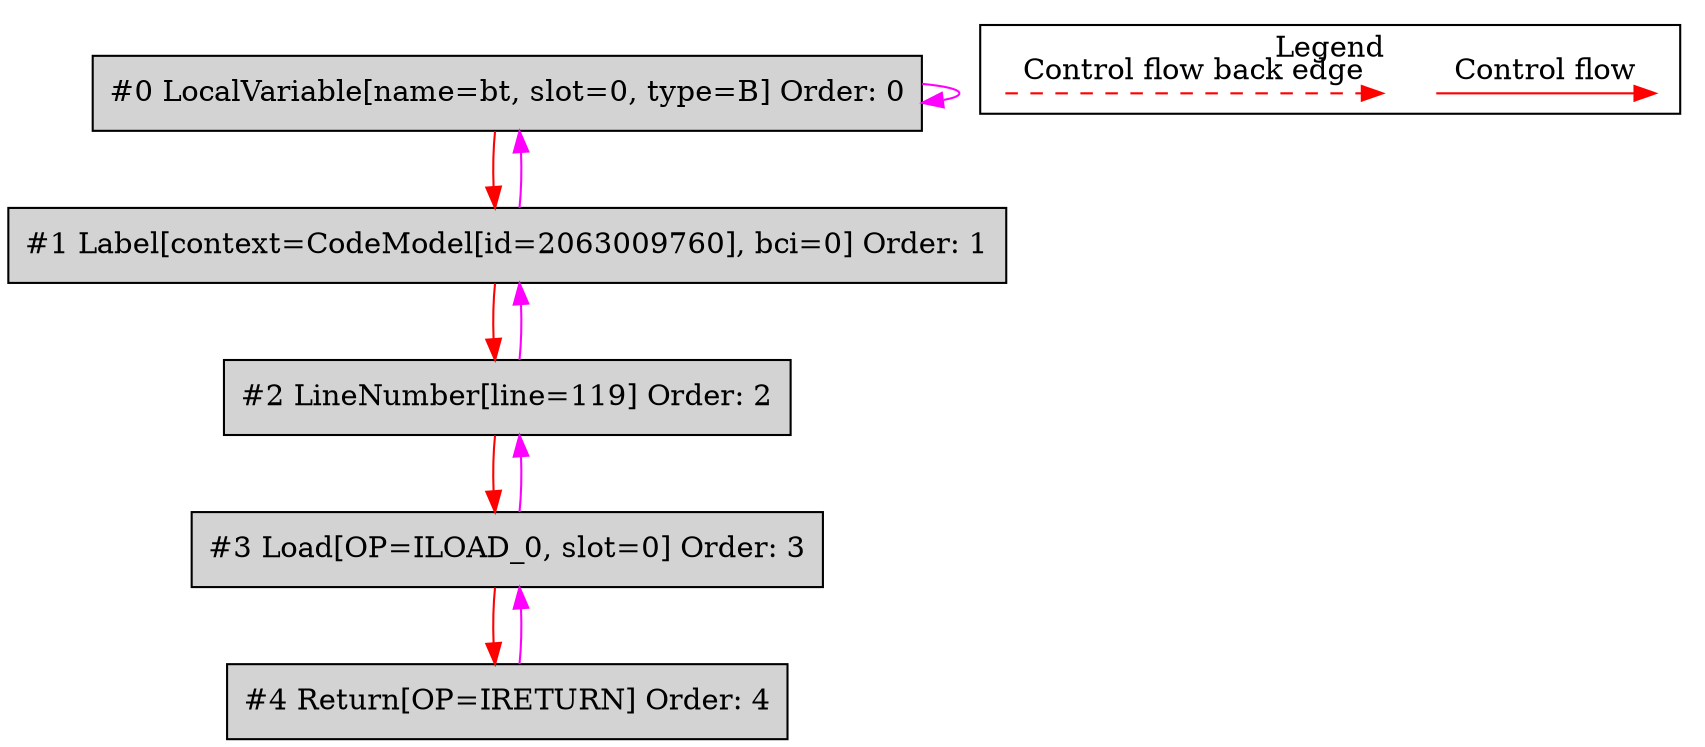 digraph {
 ordering="in";
 node0[label="#0 LocalVariable[name=bt, slot=0, type=B] Order: 0", shape=box, fillcolor=lightgrey, style=filled];
 node1[label="#1 Label[context=CodeModel[id=2063009760], bci=0] Order: 1", shape=box, fillcolor=lightgrey, style=filled];
 node2[label="#2 LineNumber[line=119] Order: 2", shape=box, fillcolor=lightgrey, style=filled];
 node3[label="#3 Load[OP=ILOAD_0, slot=0] Order: 3", shape=box, fillcolor=lightgrey, style=filled];
 node4[label="#4 Return[OP=IRETURN] Order: 4", shape=box, fillcolor=lightgrey, style=filled];
 node0 -> node0[color=fuchsia];
 node0 -> node1[color=red];
 node1 -> node0[color=fuchsia];
 node1 -> node2[color=red];
 node2 -> node1[color=fuchsia];
 node2 -> node3[color=red];
 node3 -> node2[color=fuchsia];
 node3 -> node4[color=red];
 node4 -> node3[color=fuchsia];
 subgraph cluster_000 {
  label = "Legend";
  node [shape=point]
  {
   rank=same;
   c0 [style = invis];
   c1 [style = invis];
   c2 [style = invis];
   c3 [style = invis];
  }
  c0 -> c1 [label="Control flow", style=solid, color=red]
  c2 -> c3 [label="Control flow back edge", style=dashed, color=red]
 }

}
